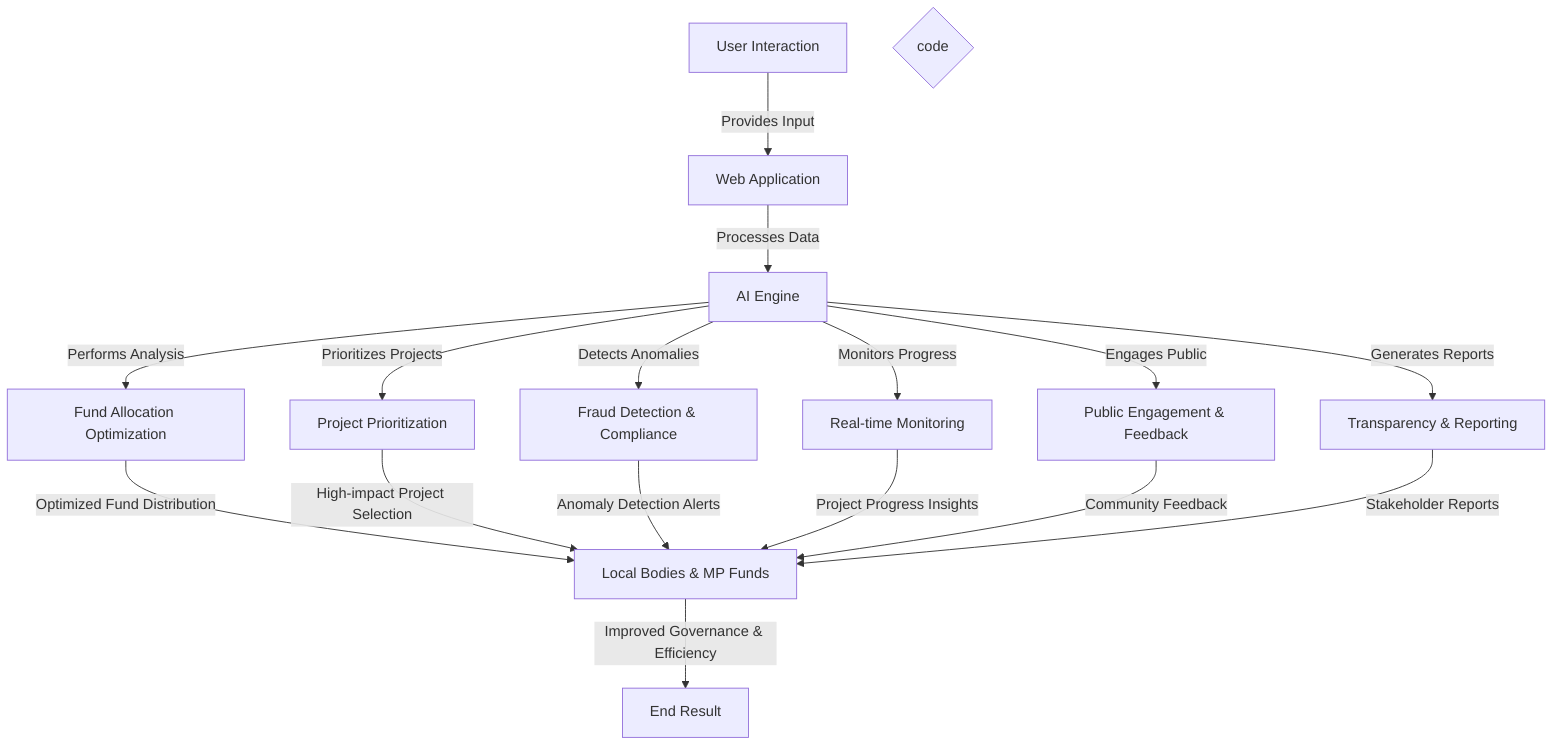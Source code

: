 graph TD;
    A[User Interaction] -->|Provides Input| B[Web Application];
    B -->|Processes Data| C[AI Engine];
    C -->|Performs Analysis| D[Fund Allocation Optimization];
    C -->|Prioritizes Projects| E[Project Prioritization];
    C -->|Detects Anomalies| F[Fraud Detection & Compliance];
    C -->|Monitors Progress| G[Real-time Monitoring];
    C -->|Engages Public| H[Public Engagement & Feedback];
    C -->|Generates Reports| I[Transparency & Reporting];

    D -->|Optimized Fund Distribution| J[Local Bodies & MP Funds];
    E -->|High-impact Project Selection| J;
    F -->|Anomaly Detection Alerts| J;
    G -->|Project Progress Insights| J;
    H -->|Community Feedback| J;
    I -->|Stakeholder Reports| J;

    J -->|Improved Governance & Efficiency| K[End Result];
    \end{tikernote}
    \end{document}
    \end{code}
    \end{document}
    \end{code}